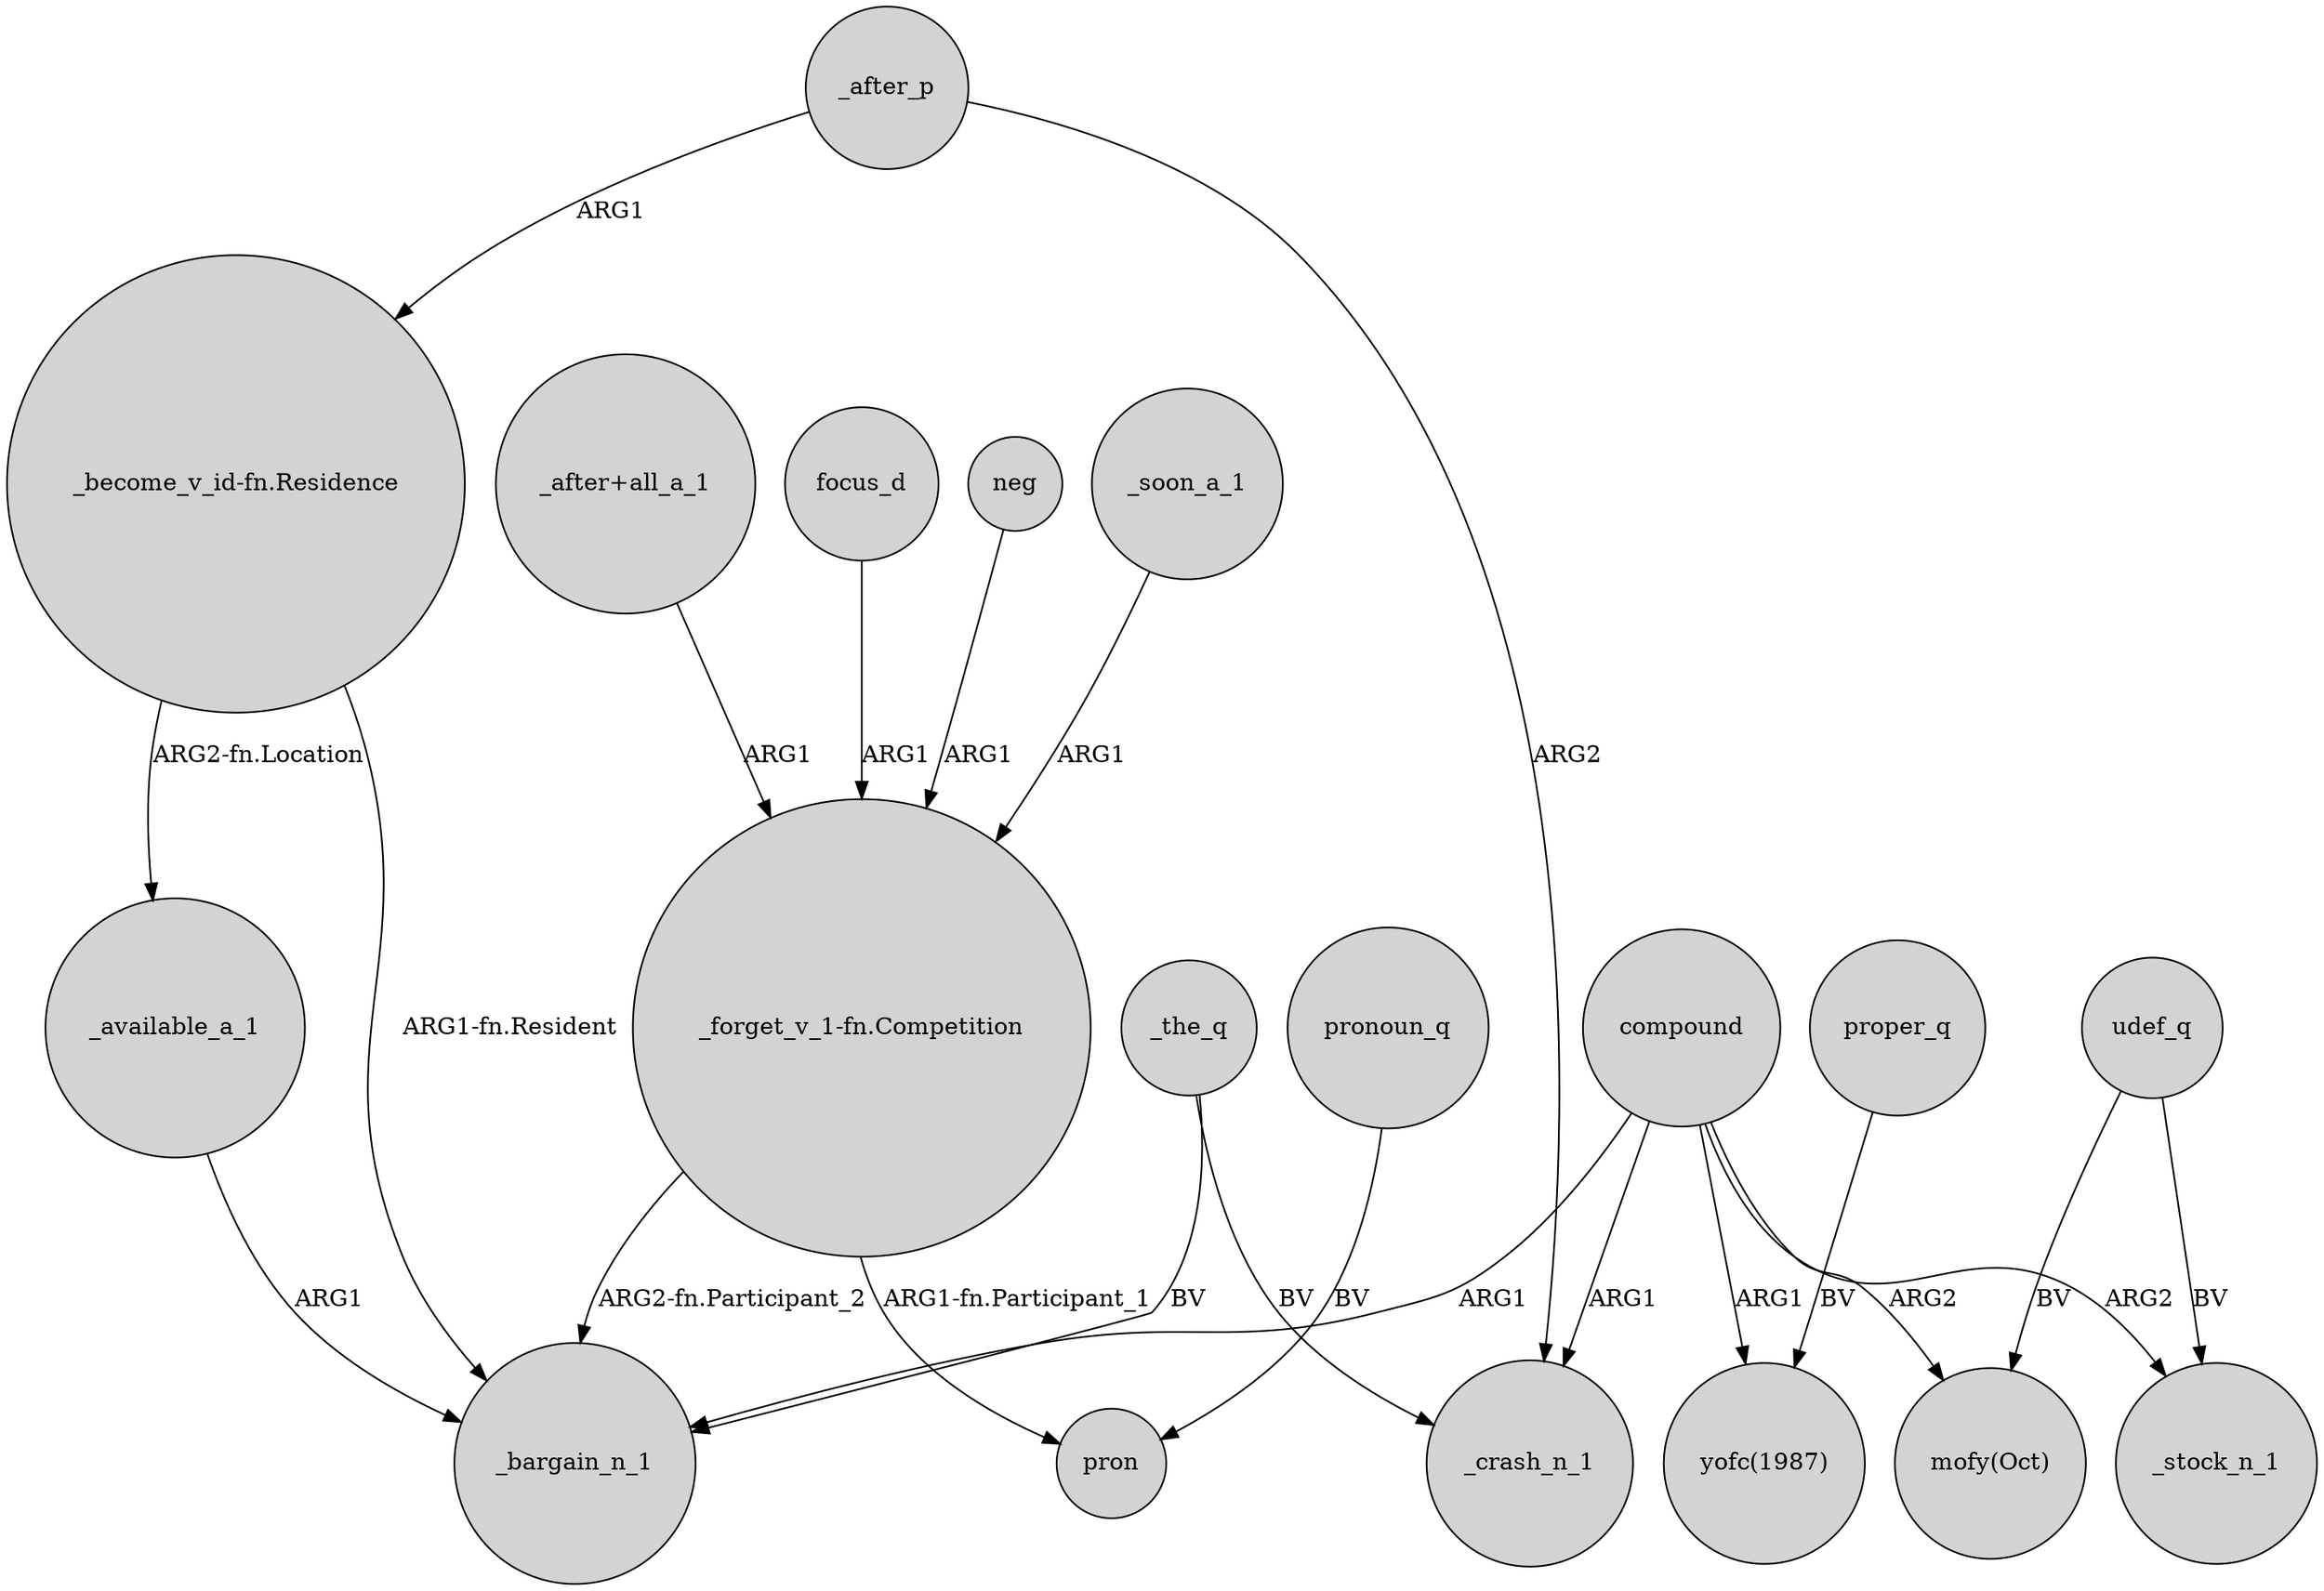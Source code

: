 digraph {
	node [shape=circle style=filled]
	compound -> _bargain_n_1 [label=ARG1]
	"_become_v_id-fn.Residence" -> _available_a_1 [label="ARG2-fn.Location"]
	"_forget_v_1-fn.Competition" -> pron [label="ARG1-fn.Participant_1"]
	"_become_v_id-fn.Residence" -> _bargain_n_1 [label="ARG1-fn.Resident"]
	_the_q -> _crash_n_1 [label=BV]
	_the_q -> _bargain_n_1 [label=BV]
	neg -> "_forget_v_1-fn.Competition" [label=ARG1]
	"_forget_v_1-fn.Competition" -> _bargain_n_1 [label="ARG2-fn.Participant_2"]
	compound -> "yofc(1987)" [label=ARG1]
	_after_p -> _crash_n_1 [label=ARG2]
	pronoun_q -> pron [label=BV]
	udef_q -> _stock_n_1 [label=BV]
	_after_p -> "_become_v_id-fn.Residence" [label=ARG1]
	compound -> _crash_n_1 [label=ARG1]
	proper_q -> "yofc(1987)" [label=BV]
	_soon_a_1 -> "_forget_v_1-fn.Competition" [label=ARG1]
	compound -> _stock_n_1 [label=ARG2]
	"_after+all_a_1" -> "_forget_v_1-fn.Competition" [label=ARG1]
	focus_d -> "_forget_v_1-fn.Competition" [label=ARG1]
	udef_q -> "mofy(Oct)" [label=BV]
	_available_a_1 -> _bargain_n_1 [label=ARG1]
	compound -> "mofy(Oct)" [label=ARG2]
}
